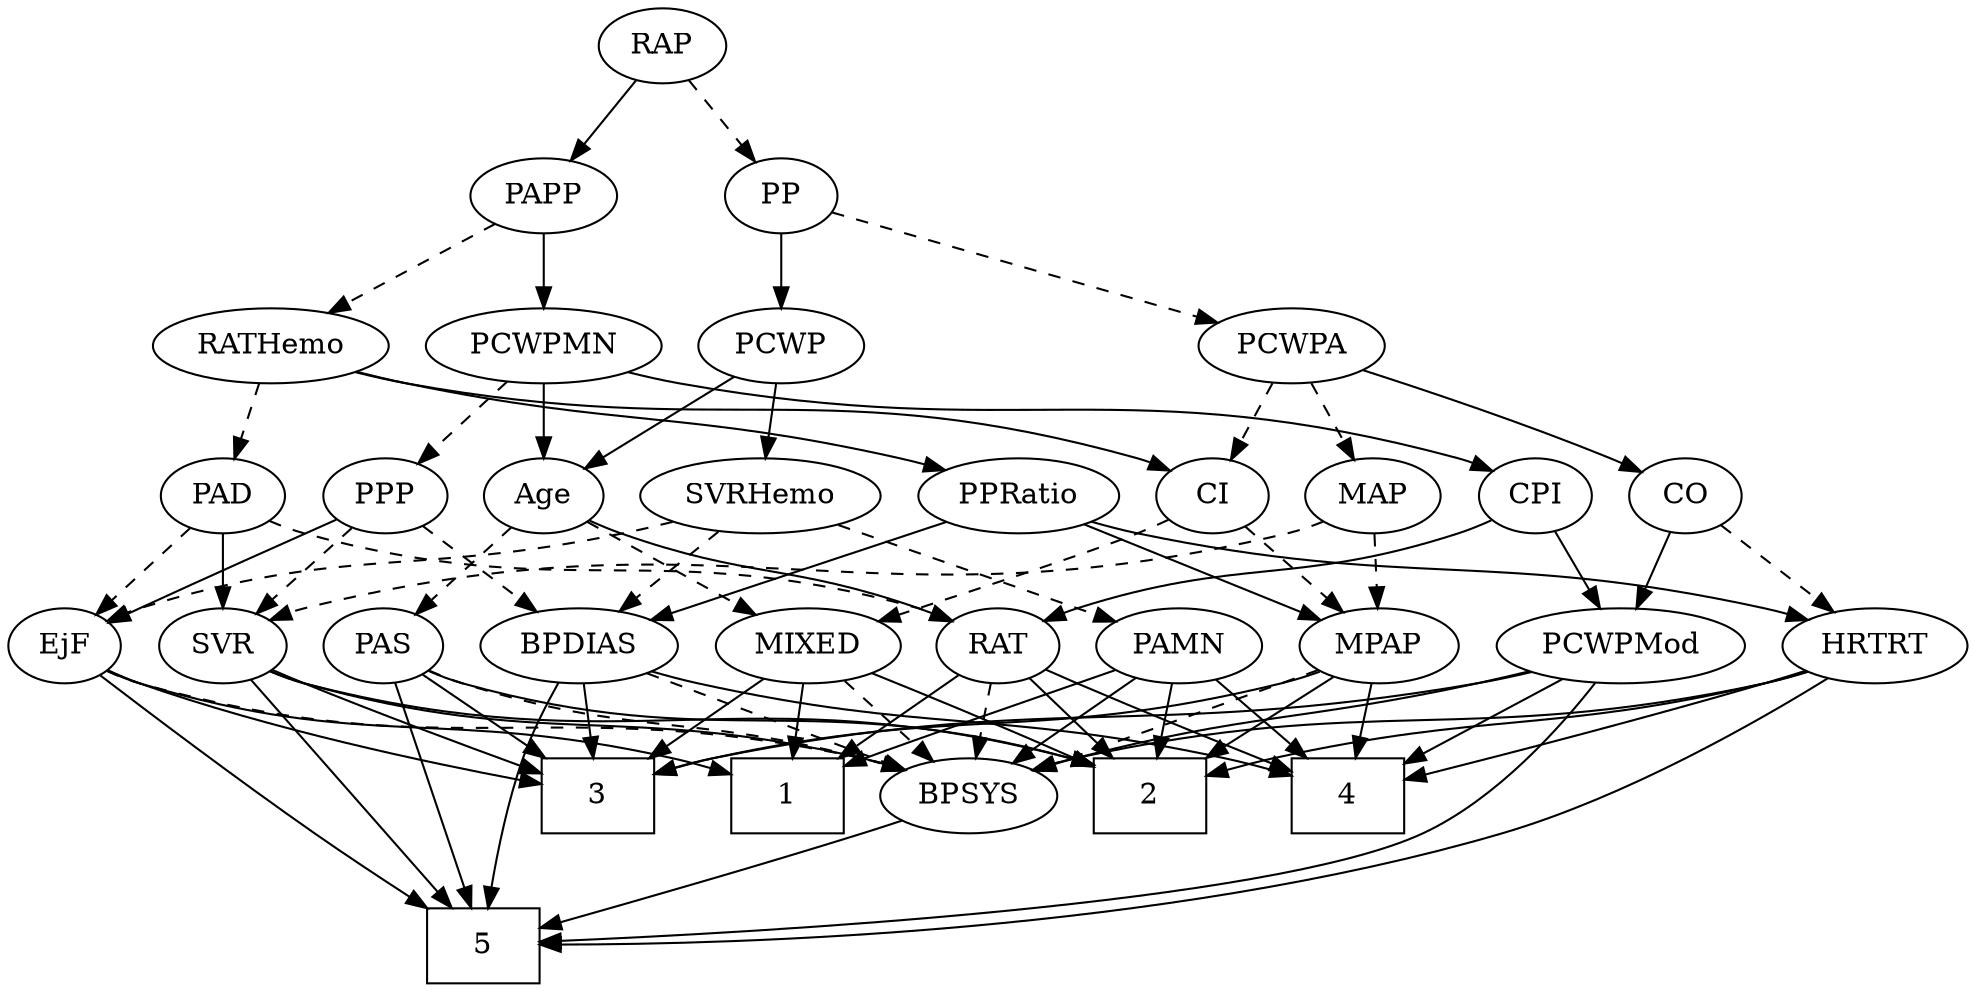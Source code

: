 strict digraph {
	graph [bb="0,0,870.65,468"];
	node [label="\N"];
	1	[height=0.5,
		pos="693.65,90",
		shape=box,
		width=0.75];
	2	[height=0.5,
		pos="511.65,90",
		shape=box,
		width=0.75];
	3	[height=0.5,
		pos="583.65,90",
		shape=box,
		width=0.75];
	4	[height=0.5,
		pos="340.65,90",
		shape=box,
		width=0.75];
	5	[height=0.5,
		pos="428.65,18",
		shape=box,
		width=0.75];
	Age	[height=0.5,
		pos="746.65,234",
		width=0.75];
	MIXED	[height=0.5,
		pos="686.65,162",
		width=1.1193];
	Age -> MIXED	[pos="e,700.48,179.13 733.63,217.81 725.9,208.8 715.94,197.18 707.18,186.95",
		style=dashed];
	PAS	[height=0.5,
		pos="771.65,162",
		width=0.75];
	Age -> PAS	[pos="e,765.59,179.96 752.57,216.41 755.42,208.42 758.92,198.64 762.13,189.64",
		style=dashed];
	RAT	[height=0.5,
		pos="527.65,162",
		width=0.75827];
	Age -> RAT	[pos="e,548.67,173.79 726.01,222.39 721.05,220.08 715.73,217.8 710.65,216 647.25,193.53 627.04,202.47 563.65,180 561.79,179.34 559.9,178.62 \
558.01,177.86",
		style=solid];
	EjF	[height=0.5,
		pos="843.65,162",
		width=0.75];
	EjF -> 1	[pos="e,720.85,103.59 822.34,150.91 817.51,148.63 812.4,146.23 807.65,144 781.71,131.85 752.4,118.22 730,107.83",
		style=solid];
	EjF -> 3	[pos="e,611.06,97.324 823.02,150.36 818.06,148.06 812.73,145.78 807.65,144 798.8,140.9 682.57,113.87 621.14,99.656",
		style=solid];
	EjF -> 5	[pos="e,455.76,21.188 833.11,145.14 818.54,124.61 790.21,89.41 756.65,72 706.5,45.99 541.08,28.755 466.14,22.094",
		style=solid];
	BPSYS	[height=0.5,
		pos="428.65,90",
		width=1.0471];
	EjF -> BPSYS	[pos="e,456.65,102.36 823.16,149.89 818.2,147.61 812.84,145.46 807.65,144 664.79,103.75 620.24,141.48 475.65,108 472.62,107.3 469.51,106.46 \
466.42,105.54",
		style=dashed];
	RAP	[height=0.5,
		pos="491.65,450",
		width=0.77632];
	PP	[height=0.5,
		pos="453.65,378",
		width=0.75];
	RAP -> PP	[pos="e,462.41,395.15 482.83,432.76 478.23,424.28 472.49,413.71 467.33,404.2",
		style=dashed];
	PAPP	[height=0.5,
		pos="530.65,378",
		width=0.88464];
	RAP -> PAPP	[pos="e,521.38,395.63 500.69,432.76 505.35,424.4 511.14,414.02 516.38,404.61",
		style=solid];
	MIXED -> 1	[pos="e,691.94,108.1 688.38,143.7 689.15,135.98 690.08,126.71 690.94,118.11",
		style=solid];
	MIXED -> 2	[pos="e,538.67,104.04 656.01,150.09 629.6,140.51 590.31,125.87 548.02,108.02",
		style=solid];
	MIXED -> 3	[pos="e,608.96,108.2 665.3,146.5 651.48,137.1 633.19,124.67 617.42,113.95",
		style=solid];
	MIXED -> BPSYS	[pos="e,457.29,102.02 656.5,149.93 650.31,147.83 643.8,145.74 637.65,144 566.69,123.88 546.47,128.59 475.65,108 472.74,107.16 469.75,106.23 \
466.76,105.25",
		style=dashed];
	MPAP	[height=0.5,
		pos="356.65,162",
		width=0.97491];
	MPAP -> 2	[pos="e,484.55,103.87 382.72,149.59 404.99,139.79 438.1,125.14 475.07,108.22",
		style=solid];
	MPAP -> 3	[pos="e,556.37,104.58 383.45,150.02 389.08,147.89 395.02,145.77 400.65,144 461.81,124.78 482.33,129.91 546.56,108.01",
		style=solid];
	MPAP -> 4	[pos="e,344.6,108.28 352.77,144.05 350.99,136.26 348.83,126.82 346.84,118.08",
		style=solid];
	MPAP -> BPSYS	[pos="e,412.56,106.64 372.27,145.81 381.85,136.49 394.31,124.38 405.08,113.91",
		style=dashed];
	BPSYS -> 5	[pos="e,428.65,36.104 428.65,71.697 428.65,63.983 428.65,54.712 428.65,46.112",
		style=solid];
	PAD	[height=0.5,
		pos="600.65,234",
		width=0.79437];
	PAD -> EjF	[pos="e,823.04,173.73 622.44,222.31 627.67,220.01 633.29,217.75 638.65,216 711.66,192.19 734.88,204.56 807.65,180 809.56,179.35 811.51,\
178.63 813.46,177.86",
		style=dashed];
	PAD -> RAT	[pos="e,542.5,177.25 585.52,218.5 575.27,208.67 561.56,195.52 550.05,184.48",
		style=dashed];
	SVR	[height=0.5,
		pos="600.65,162",
		width=0.77632];
	PAD -> SVR	[pos="e,600.65,180.1 600.65,215.7 600.65,207.98 600.65,198.71 600.65,190.11",
		style=solid];
	CO	[height=0.5,
		pos="86.646,234",
		width=0.75];
	PCWPMod	[height=0.5,
		pos="149.65,162",
		width=1.4443];
	CO -> PCWPMod	[pos="e,134.99,179.29 100.01,218.15 108.18,209.07 118.83,197.24 128.16,186.87",
		style=solid];
	HRTRT	[height=0.5,
		pos="39.646,162",
		width=1.1013];
	CO -> HRTRT	[pos="e,50.595,179.31 75.981,217.12 70.175,208.47 62.861,197.58 56.32,187.83",
		style=dashed];
	PAS -> 2	[pos="e,538.87,104.73 751.07,150.2 746.12,147.9 740.77,145.67 735.65,144 657.77,118.61 630.55,133.19 548.6,107.84",
		style=solid];
	PAS -> 3	[pos="e,610.88,99.532 750.49,150.56 745.66,148.3 740.51,145.99 735.65,144 696.9,128.15 651.46,112.7 620.42,102.61",
		style=solid];
	PAS -> 5	[pos="e,456.02,20.639 768.51,143.94 763.81,123.48 752.87,89.73 729.65,72 688.83,40.837 537.66,26.499 466.34,21.359",
		style=solid];
	PAS -> BPSYS	[pos="e,456.68,102.22 751.13,150 746.17,147.72 740.81,145.54 735.65,144 623.84,110.71 588.9,135.99 475.65,108 472.63,107.25 469.53,106.38 \
466.44,105.44",
		style=dashed];
	PAMN	[height=0.5,
		pos="445.65,162",
		width=1.011];
	PAMN -> 1	[pos="e,666.62,97.206 473.72,150.13 479.6,147.99 485.8,145.84 491.65,144 548.71,126.02 616.14,109.2 656.86,99.511",
		style=solid];
	PAMN -> 2	[pos="e,495.18,108.46 460.29,145.46 468.44,136.82 478.79,125.85 488.05,116.03",
		style=solid];
	PAMN -> 4	[pos="e,366.18,108.02 424.9,147.17 410.55,137.6 391.13,124.65 374.54,113.6",
		style=solid];
	PAMN -> BPSYS	[pos="e,432.84,108.28 441.53,144.05 439.64,136.26 437.35,126.82 435.22,118.08",
		style=solid];
	RATHemo	[height=0.5,
		pos="441.65,306",
		width=1.3721];
	RATHemo -> PAD	[pos="e,577.75,245.28 472.01,291.78 496.5,281.1 531.82,265.65 562.65,252 564.48,251.19 566.36,250.35 568.26,249.51",
		style=dashed];
	PPRatio	[height=0.5,
		pos="171.65,234",
		width=1.1013];
	RATHemo -> PPRatio	[pos="e,201.53,245.99 404.93,293.83 397.89,291.8 390.56,289.77 383.65,288 311.79,269.56 292.04,272.19 220.65,252 217.53,251.12 214.32,\
250.15 211.1,249.13",
		style=solid];
	CI	[height=0.5,
		pos="408.65,234",
		width=0.75];
	RATHemo -> CI	[pos="e,416.33,251.31 433.66,288.05 429.75,279.77 424.97,269.62 420.63,260.42",
		style=solid];
	CPI	[height=0.5,
		pos="256.65,234",
		width=0.75];
	CPI -> RAT	[pos="e,506.49,173.82 277.21,222.16 282.17,219.87 287.51,217.65 292.65,216 377.81,188.67 405.34,206.88 490.65,180 492.78,179.33 494.96,\
178.56 497.13,177.73",
		style=solid];
	CPI -> PCWPMod	[pos="e,172.92,178.23 238.01,220.81 222.4,210.59 199.77,195.79 181.33,183.73",
		style=solid];
	RAT -> 1	[pos="e,666.58,101.54 549.26,150.56 553.98,148.35 558.96,146.06 563.65,144 594.91,130.26 630.89,115.68 657.06,105.3",
		style=solid];
	RAT -> 2	[pos="e,515.6,108.28 523.77,144.05 521.99,136.26 519.83,126.82 517.84,118.08",
		style=solid];
	RAT -> 4	[pos="e,367.88,102.62 506.3,150.7 501.22,148.39 495.78,146.02 490.65,144 443.17,125.32 429.47,125.78 381.65,108 380.25,107.48 378.82,106.94 \
377.39,106.39",
		style=solid];
	RAT -> BPSYS	[pos="e,449.08,105.45 509.49,148.16 494.94,137.88 474.26,123.25 457.46,111.37",
		style=dashed];
	SVR -> 2	[pos="e,533.49,108.18 583.49,147.5 571.58,138.14 555.41,125.42 541.42,114.42",
		style=solid];
	SVR -> 3	[pos="e,587.84,108.28 596.53,144.05 594.64,136.26 592.35,126.82 590.22,118.08",
		style=solid];
	SVR -> 5	[pos="e,455.86,22.509 610.95,145.19 622.03,125.99 636,93.507 619.65,72 601.13,47.64 516.15,31.547 466,23.991",
		style=solid];
	SVR -> BPSYS	[pos="e,457.54,101.8 578.83,150.73 573.86,148.46 568.59,146.1 563.65,144 531.35,130.26 494.21,115.77 467.06,105.42",
		style=solid];
	PCWPMod -> 3	[pos="e,556.5,104.97 187.16,149.5 194.87,147.43 202.98,145.47 210.65,144 355.41,116.29 400.69,147.34 546.73,107.69",
		style=solid];
	PCWPMod -> 4	[pos="e,313.42,100.98 184.24,148.32 217.99,135.95 269.17,117.19 303.71,104.54",
		style=solid];
	PCWPMod -> 5	[pos="e,401.37,26.048 168.8,145.02 192.77,125.65 235.67,92.989 276.65,72 314.13,52.8 360.15,37.84 391.67,28.78",
		style=solid];
	PCWPMod -> BPSYS	[pos="e,399.11,101.24 188.28,149.87 195.68,147.84 203.39,145.8 210.65,144 283.93,125.86 303.78,127.76 376.65,108 380.77,106.88 385.05,\
105.63 389.31,104.33",
		style=solid];
	PCWPA	[height=0.5,
		pos="332.65,306",
		width=1.1555];
	PCWPA -> CO	[pos="e,107.68,245.77 295.2,297.84 252.69,289.19 181.58,273.13 122.65,252 120.79,251.34 118.9,250.61 117.01,249.84",
		style=solid];
	MAP	[height=0.5,
		pos="332.65,234",
		width=0.84854];
	PCWPA -> MAP	[pos="e,332.65,252.1 332.65,287.7 332.65,279.98 332.65,270.71 332.65,262.11",
		style=dashed];
	PCWPA -> CI	[pos="e,393.38,249.07 349.51,289.46 360.17,279.65 374.09,266.83 385.74,256.1",
		style=dashed];
	PCWPMN	[height=0.5,
		pos="660.65,306",
		width=1.3902];
	PCWPMN -> Age	[pos="e,730.1,248.47 680.16,289.12 692.64,278.96 708.92,265.71 722.25,254.86",
		style=solid];
	PCWPMN -> CPI	[pos="e,277.14,246.06 621.02,294.96 610.24,292.45 598.54,289.93 587.65,288 457.58,264.99 419.54,288.67 292.65,252 290.7,251.44 288.74,\
250.78 286.77,250.06",
		style=solid];
	PPP	[height=0.5,
		pos="674.65,234",
		width=0.75];
	PCWPMN -> PPP	[pos="e,671.23,252.1 664.11,287.7 665.65,279.98 667.5,270.71 669.22,262.11",
		style=dashed];
	SVRHemo	[height=0.5,
		pos="503.65,234",
		width=1.3902];
	SVRHemo -> EjF	[pos="e,823.12,173.96 540.28,221.62 547.64,219.57 555.35,217.58 562.65,216 670.21,192.71 702.3,211.84 807.65,180 809.58,179.42 811.54,\
178.74 813.5,178.01",
		style=dashed];
	SVRHemo -> PAMN	[pos="e,458.89,178.99 489.9,216.41 482.57,207.57 473.43,196.53 465.36,186.79",
		style=dashed];
	BPDIAS	[height=0.5,
		pos="261.65,162",
		width=1.1735];
	SVRHemo -> BPDIAS	[pos="e,293.39,173.88 465.9,222.04 458.84,220.01 451.52,217.93 444.65,216 386.1,199.58 370.85,197.62 312.65,180 309.52,179.05 306.3,178.05 \
303.06,177.02",
		style=dashed];
	BPDIAS -> 3	[pos="e,556.46,104.84 292.69,149.72 299.22,147.61 306.11,145.58 312.65,144 412.25,119.95 444.64,137.73 546.69,107.78",
		style=solid];
	BPDIAS -> 4	[pos="e,321.22,108.21 279.18,145.46 289.3,136.5 302.24,125.03 313.63,114.93",
		style=solid];
	BPDIAS -> 5	[pos="e,401.61,24.66 265.9,144.09 271.65,124.4 283.67,92.028 304.65,72 328.89,48.846 364.82,35.012 391.76,27.316",
		style=solid];
	BPDIAS -> BPSYS	[pos="e,401.27,102.47 290.74,148.81 318.82,137.04 361.44,119.17 391.86,106.42",
		style=dashed];
	MAP -> MPAP	[pos="e,350.89,179.79 338.46,216.05 341.2,208.06 344.53,198.33 347.6,189.4",
		style=dashed];
	MAP -> SVR	[pos="e,579.48,173.8 356.02,222.07 361.4,219.84 367.16,217.66 372.65,216 455.32,190.96 481.34,206.23 563.65,180 565.78,179.32 567.95,178.55 \
570.12,177.72",
		style=dashed];
	PP -> PCWPA	[pos="e,356.51,320.8 433.94,365.6 415.34,354.84 387.11,338.51 365.18,325.82",
		style=dashed];
	PCWP	[height=0.5,
		pos="543.65,306",
		width=0.97491];
	PP -> PCWP	[pos="e,524.93,321.56 470.57,363.83 483.64,353.68 501.95,339.43 516.98,327.74",
		style=solid];
	PPP -> EjF	[pos="e,822.46,173.37 695.83,222.63 700.66,220.36 705.8,218.04 710.65,216 753.03,198.17 765.26,197.83 807.65,180 809.46,179.24 811.32,\
178.43 813.19,177.6",
		style=solid];
	PPP -> SVR	[pos="e,615.85,177.38 659.67,218.83 649.21,208.94 635.05,195.55 623.23,184.36",
		style=dashed];
	PPP -> BPDIAS	[pos="e,292.37,174.4 654.16,221.9 649.2,219.62 643.83,217.47 638.65,216 498.38,176.34 455.03,211.22 312.65,180 309.21,179.25 305.69,178.35 \
302.17,177.36",
		style=dashed];
	PPRatio -> MPAP	[pos="e,329.2,173.65 201.38,221.91 229.94,211.24 274.28,194.62 312.65,180 314.99,179.11 317.4,178.18 319.83,177.25",
		style=solid];
	PPRatio -> BPDIAS	[pos="e,242.28,178.07 190.73,218.15 203.41,208.29 220.26,195.19 234.35,184.23",
		style=solid];
	PPRatio -> HRTRT	[pos="e,64.363,176.11 146.82,219.83 126.08,208.83 96.302,193.04 73.398,180.9",
		style=solid];
	PCWP -> Age	[pos="e,725.53,245.55 573.35,296.1 614.15,283.78 685.38,261.92 710.65,252 712.48,251.28 714.35,250.51 716.23,249.71",
		style=solid];
	PCWP -> SVRHemo	[pos="e,513.34,251.96 534.17,288.41 529.45,280.16 523.65,270.01 518.38,260.78",
		style=solid];
	CI -> MIXED	[pos="e,656.81,174.15 429.22,222.18 434.17,219.89 439.52,217.66 444.65,216 527.67,189.15 553.3,202.36 637.65,180 640.78,179.17 644,178.24 \
647.22,177.25",
		style=dashed];
	CI -> MPAP	[pos="e,368.52,178.98 397.11,217.46 390.47,208.53 381.98,197.11 374.5,187.04",
		style=dashed];
	PAPP -> RATHemo	[pos="e,461.49,322.61 512.64,362.83 500.24,353.08 483.53,339.94 469.43,328.85",
		style=dashed];
	PAPP -> PCWPMN	[pos="e,634.11,321.29 552.99,364.97 572.86,354.27 602.25,338.45 625.3,326.03",
		style=solid];
	HRTRT -> 2	[pos="e,484.51,105.02 68.596,149.67 75.108,147.48 82.046,145.43 88.646,144 254.26,108.12 307.02,151.84 474.61,107.69",
		style=solid];
	HRTRT -> 4	[pos="e,313.52,95.54 69.517,149.96 75.79,147.84 82.399,145.73 88.646,144 164.06,123.08 254.16,105.99 303.61,97.271",
		style=solid];
	HRTRT -> 5	[pos="e,401.5,23.728 62.797,147.16 95.747,127.97 158.52,93.243 215.65,72 275.53,49.729 348.35,33.895 391.46,25.62",
		style=solid];
	HRTRT -> BPSYS	[pos="e,399.49,101.62 68.891,149.74 75.326,147.57 82.157,145.51 88.646,144 214.27,114.7 250.76,136.17 376.65,108 380.99,107.03 385.48,\
105.84 389.92,104.56",
		style=solid];
}
